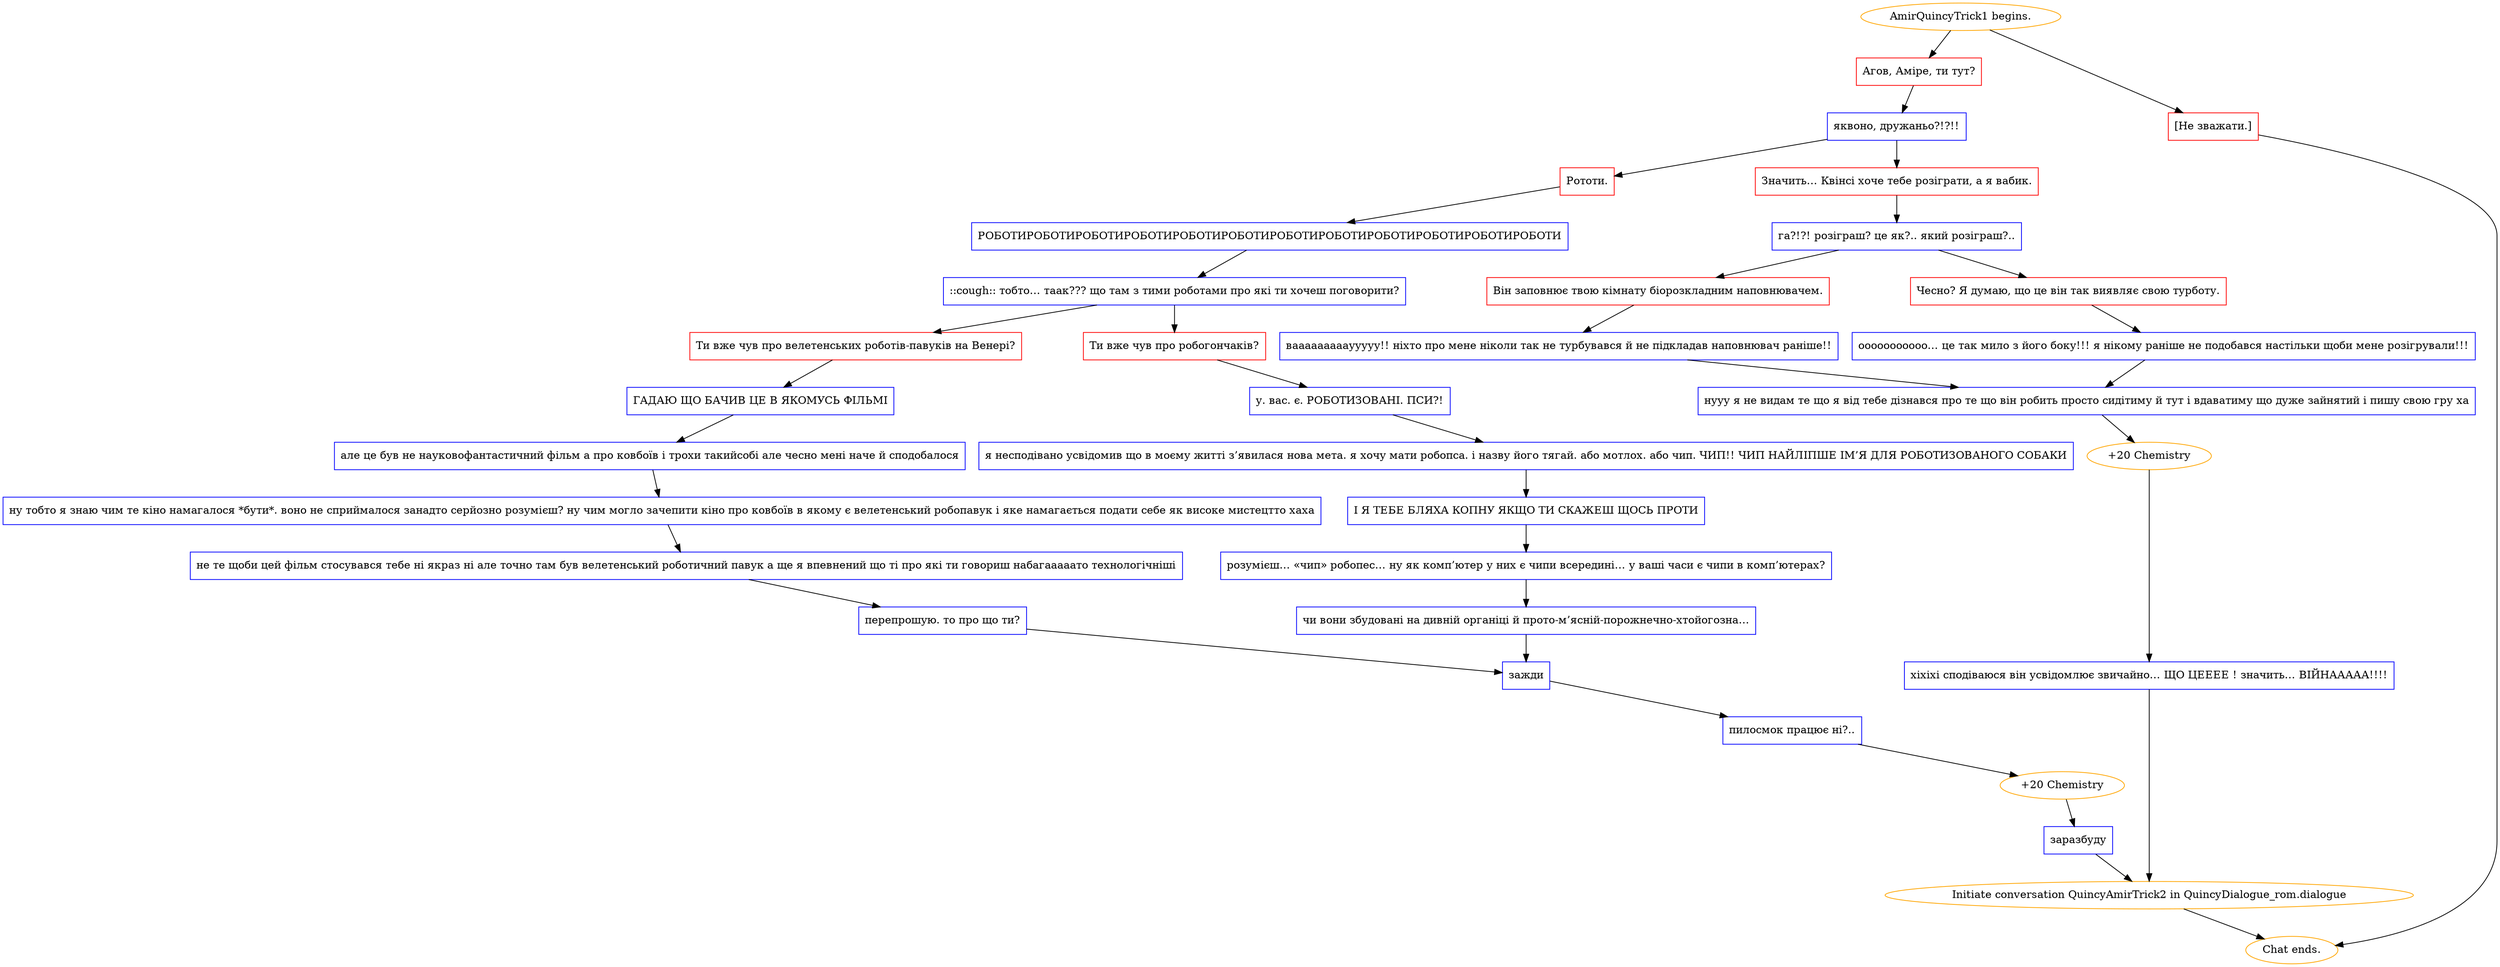 digraph {
	"AmirQuincyTrick1 begins." [color=orange];
		"AmirQuincyTrick1 begins." -> j3098988932;
		"AmirQuincyTrick1 begins." -> j2787749540;
	j3098988932 [label="Агов, Аміре, ти тут?",shape=box,color=red];
		j3098988932 -> j925028478;
	j2787749540 [label="[Не зважати.]",shape=box,color=red];
		j2787749540 -> "Chat ends.";
	j925028478 [label="яквоно, дружаньо?!?!!",shape=box,color=blue];
		j925028478 -> j1551518154;
		j925028478 -> j3380936415;
	"Chat ends." [color=orange];
	j1551518154 [label="Рототи.",shape=box,color=red];
		j1551518154 -> j3908180550;
	j3380936415 [label="Значить… Квінсі хоче тебе розіграти, а я вабик.",shape=box,color=red];
		j3380936415 -> j2718104006;
	j3908180550 [label="РОБОТИРОБОТИРОБОТИРОБОТИРОБОТИРОБОТИРОБОТИРОБОТИРОБОТИРОБОТИРОБОТИРОБОТИ",shape=box,color=blue];
		j3908180550 -> j1090670043;
	j2718104006 [label="га?!?! розіграш? це як?.. який розіграш?..",shape=box,color=blue];
		j2718104006 -> j740049765;
		j2718104006 -> j566196300;
	j1090670043 [label="::cough:: тобто… таак??? що там з тими роботами про які ти хочеш поговорити?",shape=box,color=blue];
		j1090670043 -> j1014334802;
		j1090670043 -> j2513903691;
	j740049765 [label="Він заповнює твою кімнату біорозкладним наповнювачем.",shape=box,color=red];
		j740049765 -> j2239247746;
	j566196300 [label="Чесно? Я думаю, що це він так виявляє свою турботу.",shape=box,color=red];
		j566196300 -> j1915096973;
	j1014334802 [label="Ти вже чув про велетенських роботів-павуків на Венері?",shape=box,color=red];
		j1014334802 -> j399792355;
	j2513903691 [label="Ти вже чув про робогончаків?",shape=box,color=red];
		j2513903691 -> j4125648760;
	j2239247746 [label="ваааааааааууууу!! ніхто про мене ніколи так не турбувався й не підкладав наповнювач раніше!!",shape=box,color=blue];
		j2239247746 -> j1784124124;
	j1915096973 [label="ооооооооооо… це так мило з його боку!!! я нікому раніше не подобався настільки щоби мене розігрували!!!",shape=box,color=blue];
		j1915096973 -> j1784124124;
	j399792355 [label="ГАДАЮ ЩО БАЧИВ ЦЕ В ЯКОМУСЬ ФІЛЬМІ",shape=box,color=blue];
		j399792355 -> j1718586305;
	j4125648760 [label="у. вас. є. РОБОТИЗОВАНІ. ПСИ?!",shape=box,color=blue];
		j4125648760 -> j2496652287;
	j1784124124 [label="нууу я не видам те що я від тебе дізнався про те що він робить просто сидітиму й тут і вдаватиму що дуже зайнятий і пишу свою гру ха",shape=box,color=blue];
		j1784124124 -> j2325658264;
	j1718586305 [label="але це був не науковофантастичний фільм а про ковбоїв і трохи такийсобі але чесно мені наче й сподобалося",shape=box,color=blue];
		j1718586305 -> j3764056479;
	j2496652287 [label="я несподівано усвідомив що в моєму житті з’явилася нова мета. я хочу мати робопса. і назву його тягай. або мотлох. або чип. ЧИП!! ЧИП НАЙЛІПШЕ ІМ’Я ДЛЯ РОБОТИЗОВАНОГО СОБАКИ",shape=box,color=blue];
		j2496652287 -> j281969969;
	j2325658264 [label="+20 Chemistry",color=orange];
		j2325658264 -> j3447139595;
	j3764056479 [label="ну тобто я знаю чим те кіно намагалося *бути*. воно не сприймалося занадто серйозно розумієш? ну чим могло зачепити кіно про ковбоїв в якому є велетенський робопавук і яке намагається подати себе як високе мистецтто хаха",shape=box,color=blue];
		j3764056479 -> j300207978;
	j281969969 [label="І Я ТЕБЕ БЛЯХА КОПНУ ЯКЩО ТИ СКАЖЕШ ЩОСЬ ПРОТИ",shape=box,color=blue];
		j281969969 -> j2272985959;
	j3447139595 [label="хіхіхі сподіваюся він усвідомлює звичайно… ЩО ЦЕЕЕЕ ! значить… ВІЙНААААА!!!!",shape=box,color=blue];
		j3447139595 -> "Initiate conversation QuincyAmirTrick2 in QuincyDialogue_rom.dialogue";
	j300207978 [label="не те щоби цей фільм стосувався тебе ні якраз ні але точно там був велетенський роботичний павук а ще я впевнений що ті про які ти говориш набагааааато технологічніші",shape=box,color=blue];
		j300207978 -> j505630104;
	j2272985959 [label="розумієш… «чип» робопес… ну як комп’ютер у них є чипи всередині… у ваші часи є чипи в комп’ютерах?",shape=box,color=blue];
		j2272985959 -> j3162958161;
	"Initiate conversation QuincyAmirTrick2 in QuincyDialogue_rom.dialogue" [label="Initiate conversation QuincyAmirTrick2 in QuincyDialogue_rom.dialogue",color=orange];
		"Initiate conversation QuincyAmirTrick2 in QuincyDialogue_rom.dialogue" -> "Chat ends.";
	j505630104 [label="перепрошую. то про що ти?",shape=box,color=blue];
		j505630104 -> j3350026894;
	j3162958161 [label="чи вони збудовані на дивній органіці й прото-м’ясній-порожнечно-хтойогозна…",shape=box,color=blue];
		j3162958161 -> j3350026894;
	j3350026894 [label="зажди",shape=box,color=blue];
		j3350026894 -> j3498790811;
	j3498790811 [label="пилосмок працює ні?..",shape=box,color=blue];
		j3498790811 -> j3374171386;
	j3374171386 [label="+20 Chemistry",color=orange];
		j3374171386 -> j3393487389;
	j3393487389 [label="заразбуду",shape=box,color=blue];
		j3393487389 -> "Initiate conversation QuincyAmirTrick2 in QuincyDialogue_rom.dialogue";
}